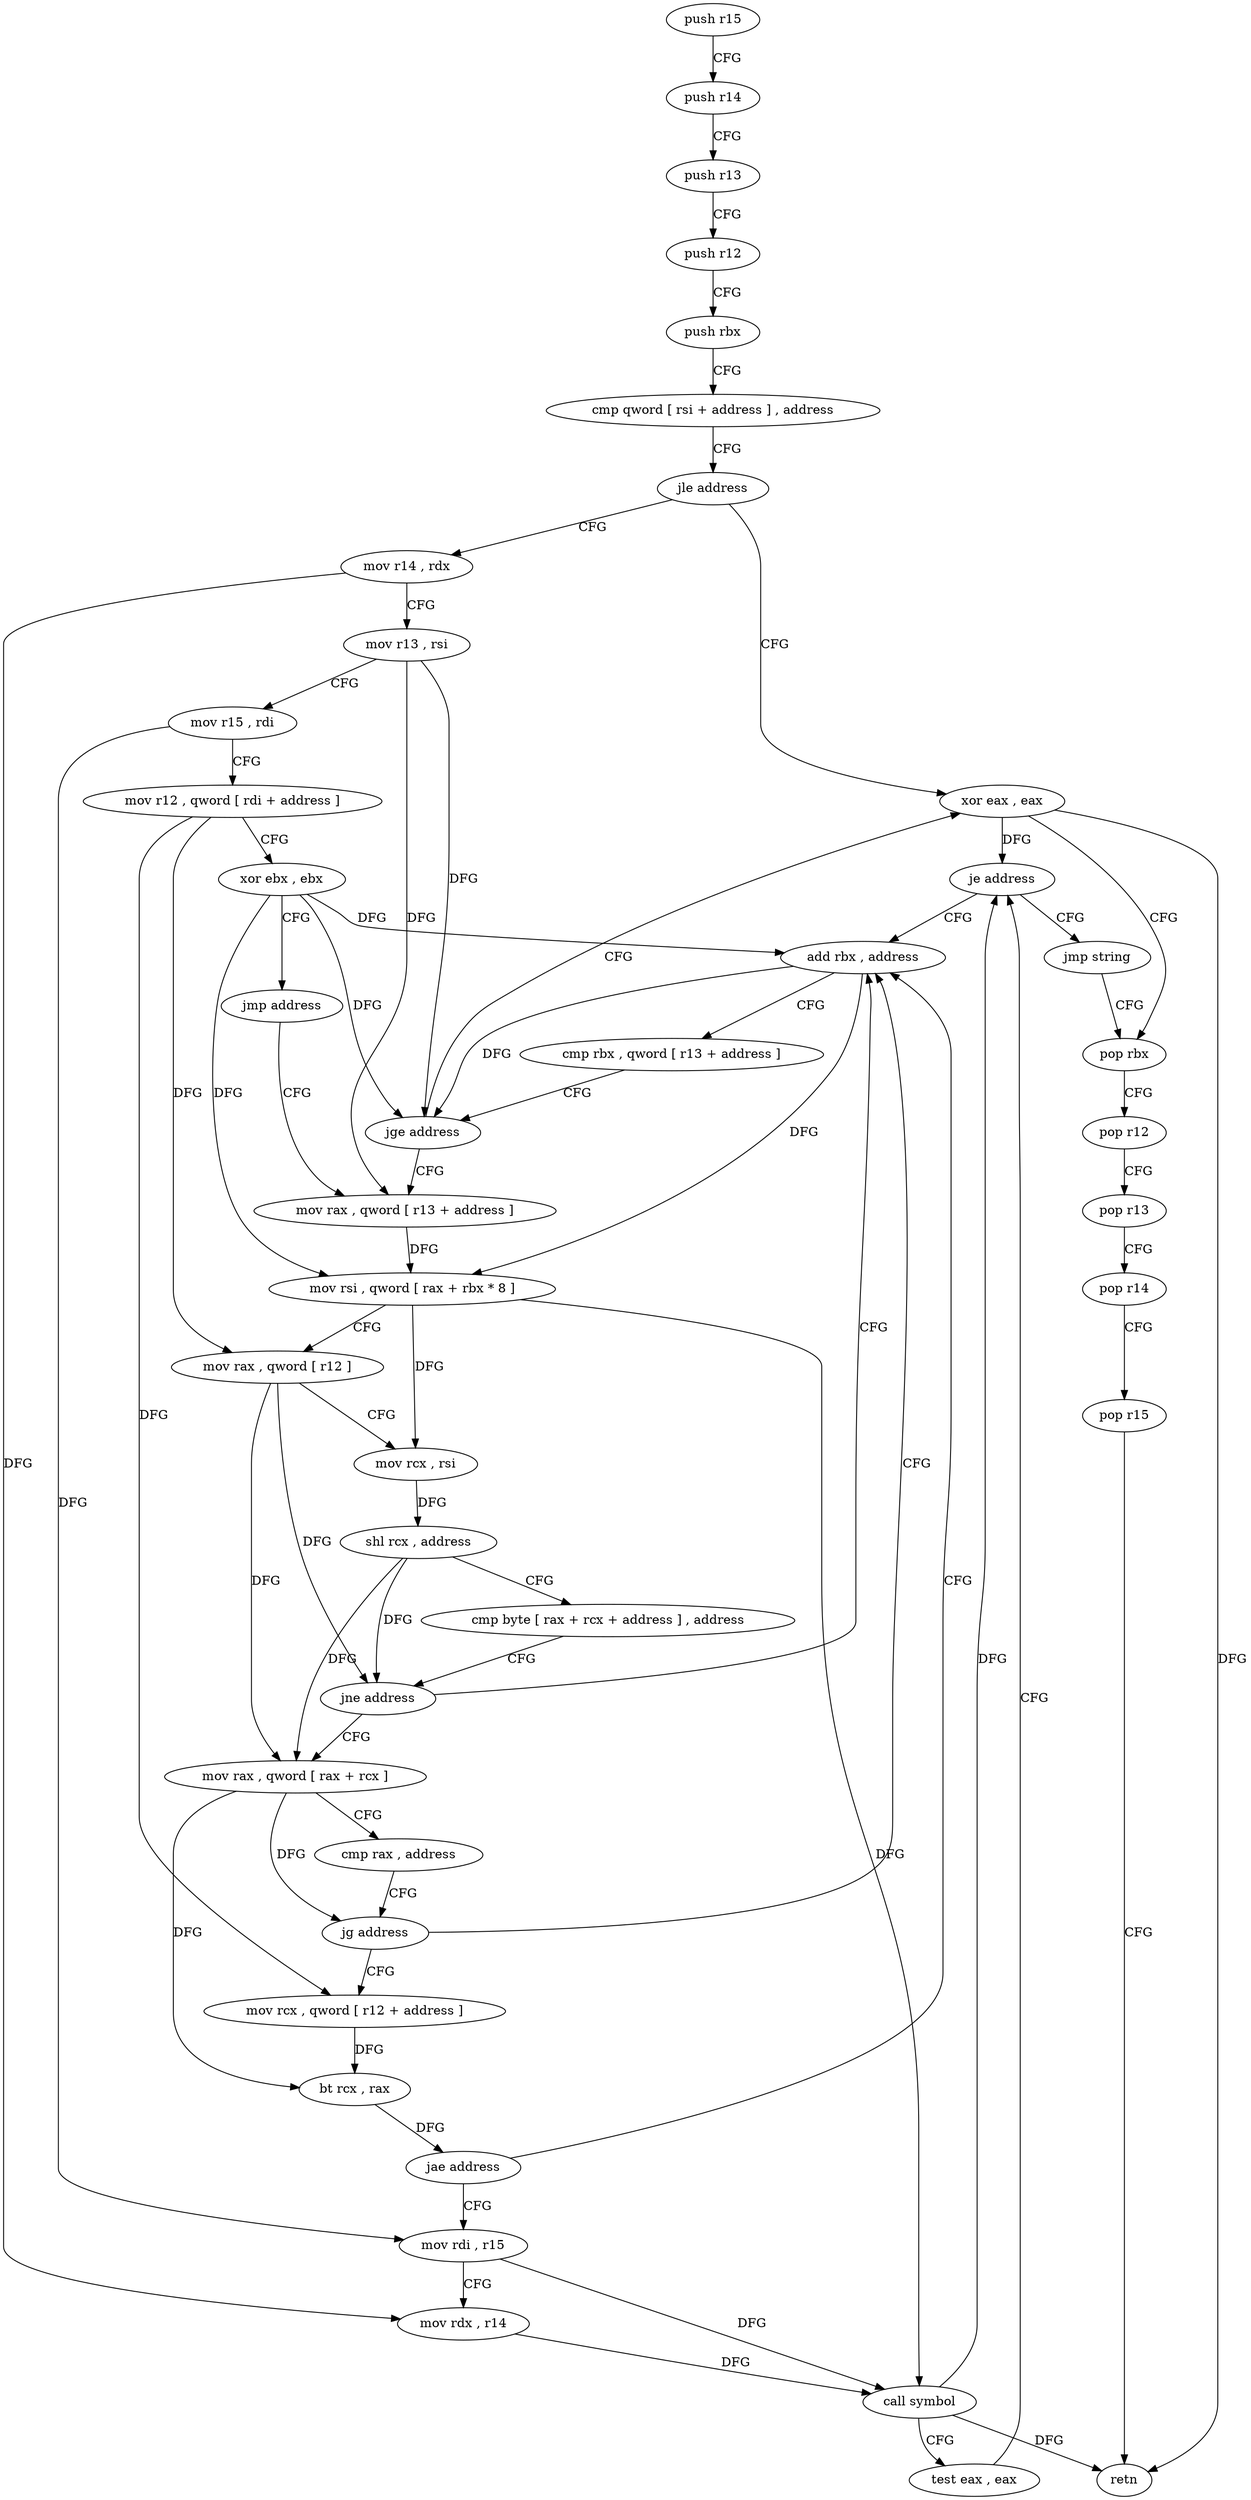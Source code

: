 digraph "func" {
"4247824" [label = "push r15" ]
"4247826" [label = "push r14" ]
"4247828" [label = "push r13" ]
"4247830" [label = "push r12" ]
"4247832" [label = "push rbx" ]
"4247833" [label = "cmp qword [ rsi + address ] , address" ]
"4247838" [label = "jle address" ]
"4247949" [label = "xor eax , eax" ]
"4247840" [label = "mov r14 , rdx" ]
"4247951" [label = "pop rbx" ]
"4247843" [label = "mov r13 , rsi" ]
"4247846" [label = "mov r15 , rdi" ]
"4247849" [label = "mov r12 , qword [ rdi + address ]" ]
"4247856" [label = "xor ebx , ebx" ]
"4247858" [label = "jmp address" ]
"4247882" [label = "mov rax , qword [ r13 + address ]" ]
"4247886" [label = "mov rsi , qword [ rax + rbx * 8 ]" ]
"4247890" [label = "mov rax , qword [ r12 ]" ]
"4247894" [label = "mov rcx , rsi" ]
"4247897" [label = "shl rcx , address" ]
"4247901" [label = "cmp byte [ rax + rcx + address ] , address" ]
"4247906" [label = "jne address" ]
"4247872" [label = "add rbx , address" ]
"4247908" [label = "mov rax , qword [ rax + rcx ]" ]
"4247876" [label = "cmp rbx , qword [ r13 + address ]" ]
"4247880" [label = "jge address" ]
"4247912" [label = "cmp rax , address" ]
"4247916" [label = "jg address" ]
"4247918" [label = "mov rcx , qword [ r12 + address ]" ]
"4247926" [label = "bt rcx , rax" ]
"4247930" [label = "jae address" ]
"4247932" [label = "mov rdi , r15" ]
"4247935" [label = "mov rdx , r14" ]
"4247938" [label = "call symbol" ]
"4247943" [label = "test eax , eax" ]
"4247945" [label = "je address" ]
"4247947" [label = "jmp string" ]
"4247952" [label = "pop r12" ]
"4247954" [label = "pop r13" ]
"4247956" [label = "pop r14" ]
"4247958" [label = "pop r15" ]
"4247960" [label = "retn" ]
"4247824" -> "4247826" [ label = "CFG" ]
"4247826" -> "4247828" [ label = "CFG" ]
"4247828" -> "4247830" [ label = "CFG" ]
"4247830" -> "4247832" [ label = "CFG" ]
"4247832" -> "4247833" [ label = "CFG" ]
"4247833" -> "4247838" [ label = "CFG" ]
"4247838" -> "4247949" [ label = "CFG" ]
"4247838" -> "4247840" [ label = "CFG" ]
"4247949" -> "4247951" [ label = "CFG" ]
"4247949" -> "4247960" [ label = "DFG" ]
"4247949" -> "4247945" [ label = "DFG" ]
"4247840" -> "4247843" [ label = "CFG" ]
"4247840" -> "4247935" [ label = "DFG" ]
"4247951" -> "4247952" [ label = "CFG" ]
"4247843" -> "4247846" [ label = "CFG" ]
"4247843" -> "4247882" [ label = "DFG" ]
"4247843" -> "4247880" [ label = "DFG" ]
"4247846" -> "4247849" [ label = "CFG" ]
"4247846" -> "4247932" [ label = "DFG" ]
"4247849" -> "4247856" [ label = "CFG" ]
"4247849" -> "4247890" [ label = "DFG" ]
"4247849" -> "4247918" [ label = "DFG" ]
"4247856" -> "4247858" [ label = "CFG" ]
"4247856" -> "4247886" [ label = "DFG" ]
"4247856" -> "4247872" [ label = "DFG" ]
"4247856" -> "4247880" [ label = "DFG" ]
"4247858" -> "4247882" [ label = "CFG" ]
"4247882" -> "4247886" [ label = "DFG" ]
"4247886" -> "4247890" [ label = "CFG" ]
"4247886" -> "4247894" [ label = "DFG" ]
"4247886" -> "4247938" [ label = "DFG" ]
"4247890" -> "4247894" [ label = "CFG" ]
"4247890" -> "4247906" [ label = "DFG" ]
"4247890" -> "4247908" [ label = "DFG" ]
"4247894" -> "4247897" [ label = "DFG" ]
"4247897" -> "4247901" [ label = "CFG" ]
"4247897" -> "4247906" [ label = "DFG" ]
"4247897" -> "4247908" [ label = "DFG" ]
"4247901" -> "4247906" [ label = "CFG" ]
"4247906" -> "4247872" [ label = "CFG" ]
"4247906" -> "4247908" [ label = "CFG" ]
"4247872" -> "4247876" [ label = "CFG" ]
"4247872" -> "4247886" [ label = "DFG" ]
"4247872" -> "4247880" [ label = "DFG" ]
"4247908" -> "4247912" [ label = "CFG" ]
"4247908" -> "4247916" [ label = "DFG" ]
"4247908" -> "4247926" [ label = "DFG" ]
"4247876" -> "4247880" [ label = "CFG" ]
"4247880" -> "4247949" [ label = "CFG" ]
"4247880" -> "4247882" [ label = "CFG" ]
"4247912" -> "4247916" [ label = "CFG" ]
"4247916" -> "4247872" [ label = "CFG" ]
"4247916" -> "4247918" [ label = "CFG" ]
"4247918" -> "4247926" [ label = "DFG" ]
"4247926" -> "4247930" [ label = "DFG" ]
"4247930" -> "4247872" [ label = "CFG" ]
"4247930" -> "4247932" [ label = "CFG" ]
"4247932" -> "4247935" [ label = "CFG" ]
"4247932" -> "4247938" [ label = "DFG" ]
"4247935" -> "4247938" [ label = "DFG" ]
"4247938" -> "4247943" [ label = "CFG" ]
"4247938" -> "4247960" [ label = "DFG" ]
"4247938" -> "4247945" [ label = "DFG" ]
"4247943" -> "4247945" [ label = "CFG" ]
"4247945" -> "4247872" [ label = "CFG" ]
"4247945" -> "4247947" [ label = "CFG" ]
"4247947" -> "4247951" [ label = "CFG" ]
"4247952" -> "4247954" [ label = "CFG" ]
"4247954" -> "4247956" [ label = "CFG" ]
"4247956" -> "4247958" [ label = "CFG" ]
"4247958" -> "4247960" [ label = "CFG" ]
}
